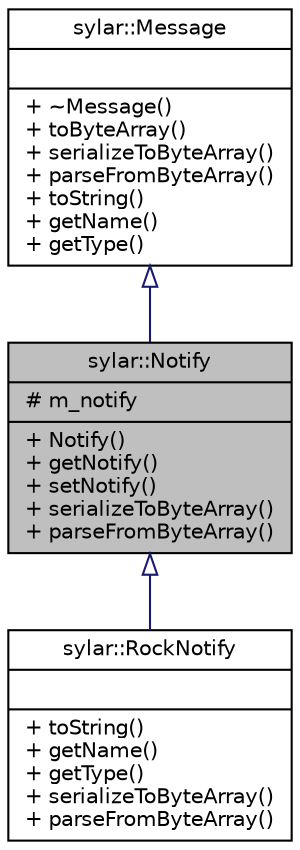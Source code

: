 digraph "sylar::Notify"
{
 // LATEX_PDF_SIZE
  edge [fontname="Helvetica",fontsize="10",labelfontname="Helvetica",labelfontsize="10"];
  node [fontname="Helvetica",fontsize="10",shape=record];
  Node1 [label="{sylar::Notify\n|# m_notify\l|+ Notify()\l+ getNotify()\l+ setNotify()\l+ serializeToByteArray()\l+ parseFromByteArray()\l}",height=0.2,width=0.4,color="black", fillcolor="grey75", style="filled", fontcolor="black",tooltip=" "];
  Node2 -> Node1 [dir="back",color="midnightblue",fontsize="10",style="solid",arrowtail="onormal"];
  Node2 [label="{sylar::Message\n||+ ~Message()\l+ toByteArray()\l+ serializeToByteArray()\l+ parseFromByteArray()\l+ toString()\l+ getName()\l+ getType()\l}",height=0.2,width=0.4,color="black", fillcolor="white", style="filled",URL="$classsylar_1_1Message.html",tooltip=" "];
  Node1 -> Node3 [dir="back",color="midnightblue",fontsize="10",style="solid",arrowtail="onormal"];
  Node3 [label="{sylar::RockNotify\n||+ toString()\l+ getName()\l+ getType()\l+ serializeToByteArray()\l+ parseFromByteArray()\l}",height=0.2,width=0.4,color="black", fillcolor="white", style="filled",URL="$classsylar_1_1RockNotify.html",tooltip=" "];
}
